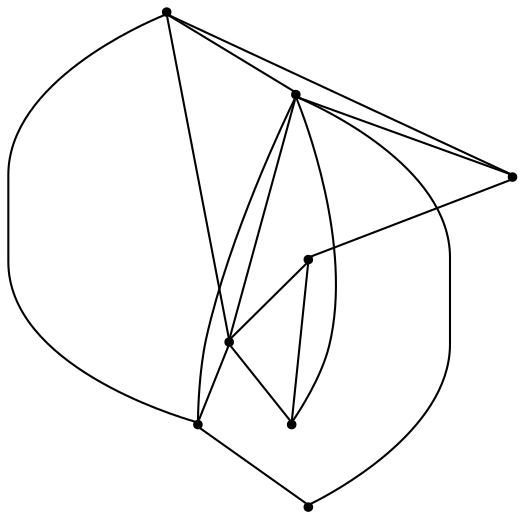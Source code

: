graph {
  node [shape=point,comment="{\"directed\":false,\"doi\":\"10.1007/978-3-662-45803-7_14\",\"figure\":\"4 (2)\"}"]

  v0 [pos="1710.4998097439736,694.3498702112629"]
  v1 [pos="1645.815673904939,753.0972179488707"]
  v2 [pos="1577.479002439198,694.3498702112629"]
  v3 [pos="1577.479002439198,916.0075421320904"]
  v4 [pos="1697.4488408378322,825.5895056666321"]
  v5 [pos="1671.938734937471,884.3409245466099"]
  v6 [pos="1555.463135261989,804.6284658357378"]
  v7 [pos="1621.8193139568948,605.6867505536522"]

  v0 -- v3 [id="-1",pos="1710.4998097439736,694.3498702112629 1716.649388757476,696.0307977834754 1717.9129943468097,696.3761938599573 1721.2826092516991,697.2972500639094 1732.0653769473458,700.2404315509868 1753.6351115330262,706.1310565023103 1758.36353166098,741.2035663498533 1763.0919517889336,776.2802745629651 1750.9831294052326,840.538931283896 1733.6039363210396,877.9335189607006 1716.2206712907746,915.328106637505 1693.5709802577746,925.8627600241527 1667.31456299138,927.8721232301224 1641.0581457249853,929.877415293722 1611.194874976881,923.3656230729831 1596.2633032269862,920.1055922086442 1577.479002439198,916.0075421320904 1577.479002439198,916.0075421320904 1577.479002439198,916.0075421320904"]
  v3 -- v7 [id="-2",pos="1577.479002439198,916.0075421320904 1558.1691024873173,910.6964824640893 1558.1691024873173,910.6964824640893 1558.1691024873173,910.6964824640893 1542.70805049973,906.440103116304 1511.781492833539,897.9314155631035 1501.7743036163197,846.6212815962044 1491.7629152047132,795.3068856521369 1502.6749671881503,701.1909160711717 1526.1669148165086,653.9036432701814 1549.6630616392538,606.6122357152216 1585.7389768586054,606.1494613286371 1603.777061716596,605.9202051239292 1621.8192185206588,605.6867505536522 1603.777061716596,605.9202051239292 1603.777061716596,605.9202051239292 1621.8193139568948,605.6867505536522 1621.8193139568948,605.6867505536522 1621.8193139568948,605.6867505536522"]
  v7 -- v2 [id="-3",pos="1621.8193139568948,605.6867505536522 1577.479002439198,694.3498702112629 1577.479002439198,694.3498702112629 1577.479002439198,694.3498702112629"]
  v1 -- v6 [id="-4",pos="1645.815673904939,753.0972179488707 1555.463135261989,804.6284658357378 1555.463135261989,804.6284658357378 1555.463135261989,804.6284658357378"]
  v1 -- v3 [id="-5",pos="1645.815673904939,753.0972179488707 1641.637634550376,763.3902108689019 1641.637634550376,763.3902108689019 1641.637634550376,763.3902108689019 1637.4638898264363,773.6872749313031 1629.1161458819272,794.2772046905366 1618.0540681353948,820.657698355032 1606.9960623349345,847.0423267734969 1593.2235954841365,879.2217174627929 1586.3352624615438,895.3092818188566 1577.479002439198,916.0075421320904 1577.479002439198,916.0075421320904 1577.479002439198,916.0075421320904"]
  v5 -- v3 [id="-6",pos="1671.938734937471,884.3409245466099 1577.479002439198,916.0075421320904 1577.479002439198,916.0075421320904 1577.479002439198,916.0075421320904"]
  v7 -- v0 [id="-8",pos="1621.8193139568948,605.6867505536522 1710.4998097439736,694.3498702112629 1710.4998097439736,694.3498702112629 1710.4998097439736,694.3498702112629"]
  v2 -- v1 [id="-13",pos="1577.479002439198,694.3498702112629 1589.9003784960141,703.3379347785253 1602.3218499890663,712.3259357341883 1613.1712958016442,721.5683194763737 1624.024940808609,730.8064412413905 1633.3024881890276,740.2947474273609 1637.9391622820435,745.0430988859151 1645.815673904939,753.0972179488707 1645.815673904939,753.0972179488707 1645.815673904939,753.0972179488707"]
  v1 -- v0 [id="-14",pos="1645.815673904939,753.0972179488707 1710.4998097439736,694.3498702112629 1710.4998097439736,694.3498702112629 1710.4998097439736,694.3498702112629"]
  v4 -- v5 [id="-15",pos="1697.4488408378322,825.5895056666321 1671.938734937471,884.3409245466099 1671.938734937471,884.3409245466099 1671.938734937471,884.3409245466099"]
  v4 -- v3 [id="-16",pos="1697.4488408378322,825.5895056666321 1577.479002439198,916.0075421320904 1577.479002439198,916.0075421320904 1577.479002439198,916.0075421320904"]
  v0 -- v4 [id="-20",pos="1710.4998097439736,694.3498702112629 1697.4488408378322,825.5895056666321 1697.4488408378322,825.5895056666321 1697.4488408378322,825.5895056666321"]
  v1 -- v4 [id="-21",pos="1645.815673904939,753.0972179488707 1697.4488408378322,825.5895056666321 1697.4488408378322,825.5895056666321 1697.4488408378322,825.5895056666321"]
  v6 -- v3 [id="-22",pos="1555.463135261989,804.6284658357378 1577.479002439198,916.0075421320904 1577.479002439198,916.0075421320904 1577.479002439198,916.0075421320904"]
  v6 -- v2 [id="-23",pos="1555.463135261989,804.6284658357378 1577.479002439198,694.3498702112629 1577.479002439198,694.3498702112629 1577.479002439198,694.3498702112629"]
}